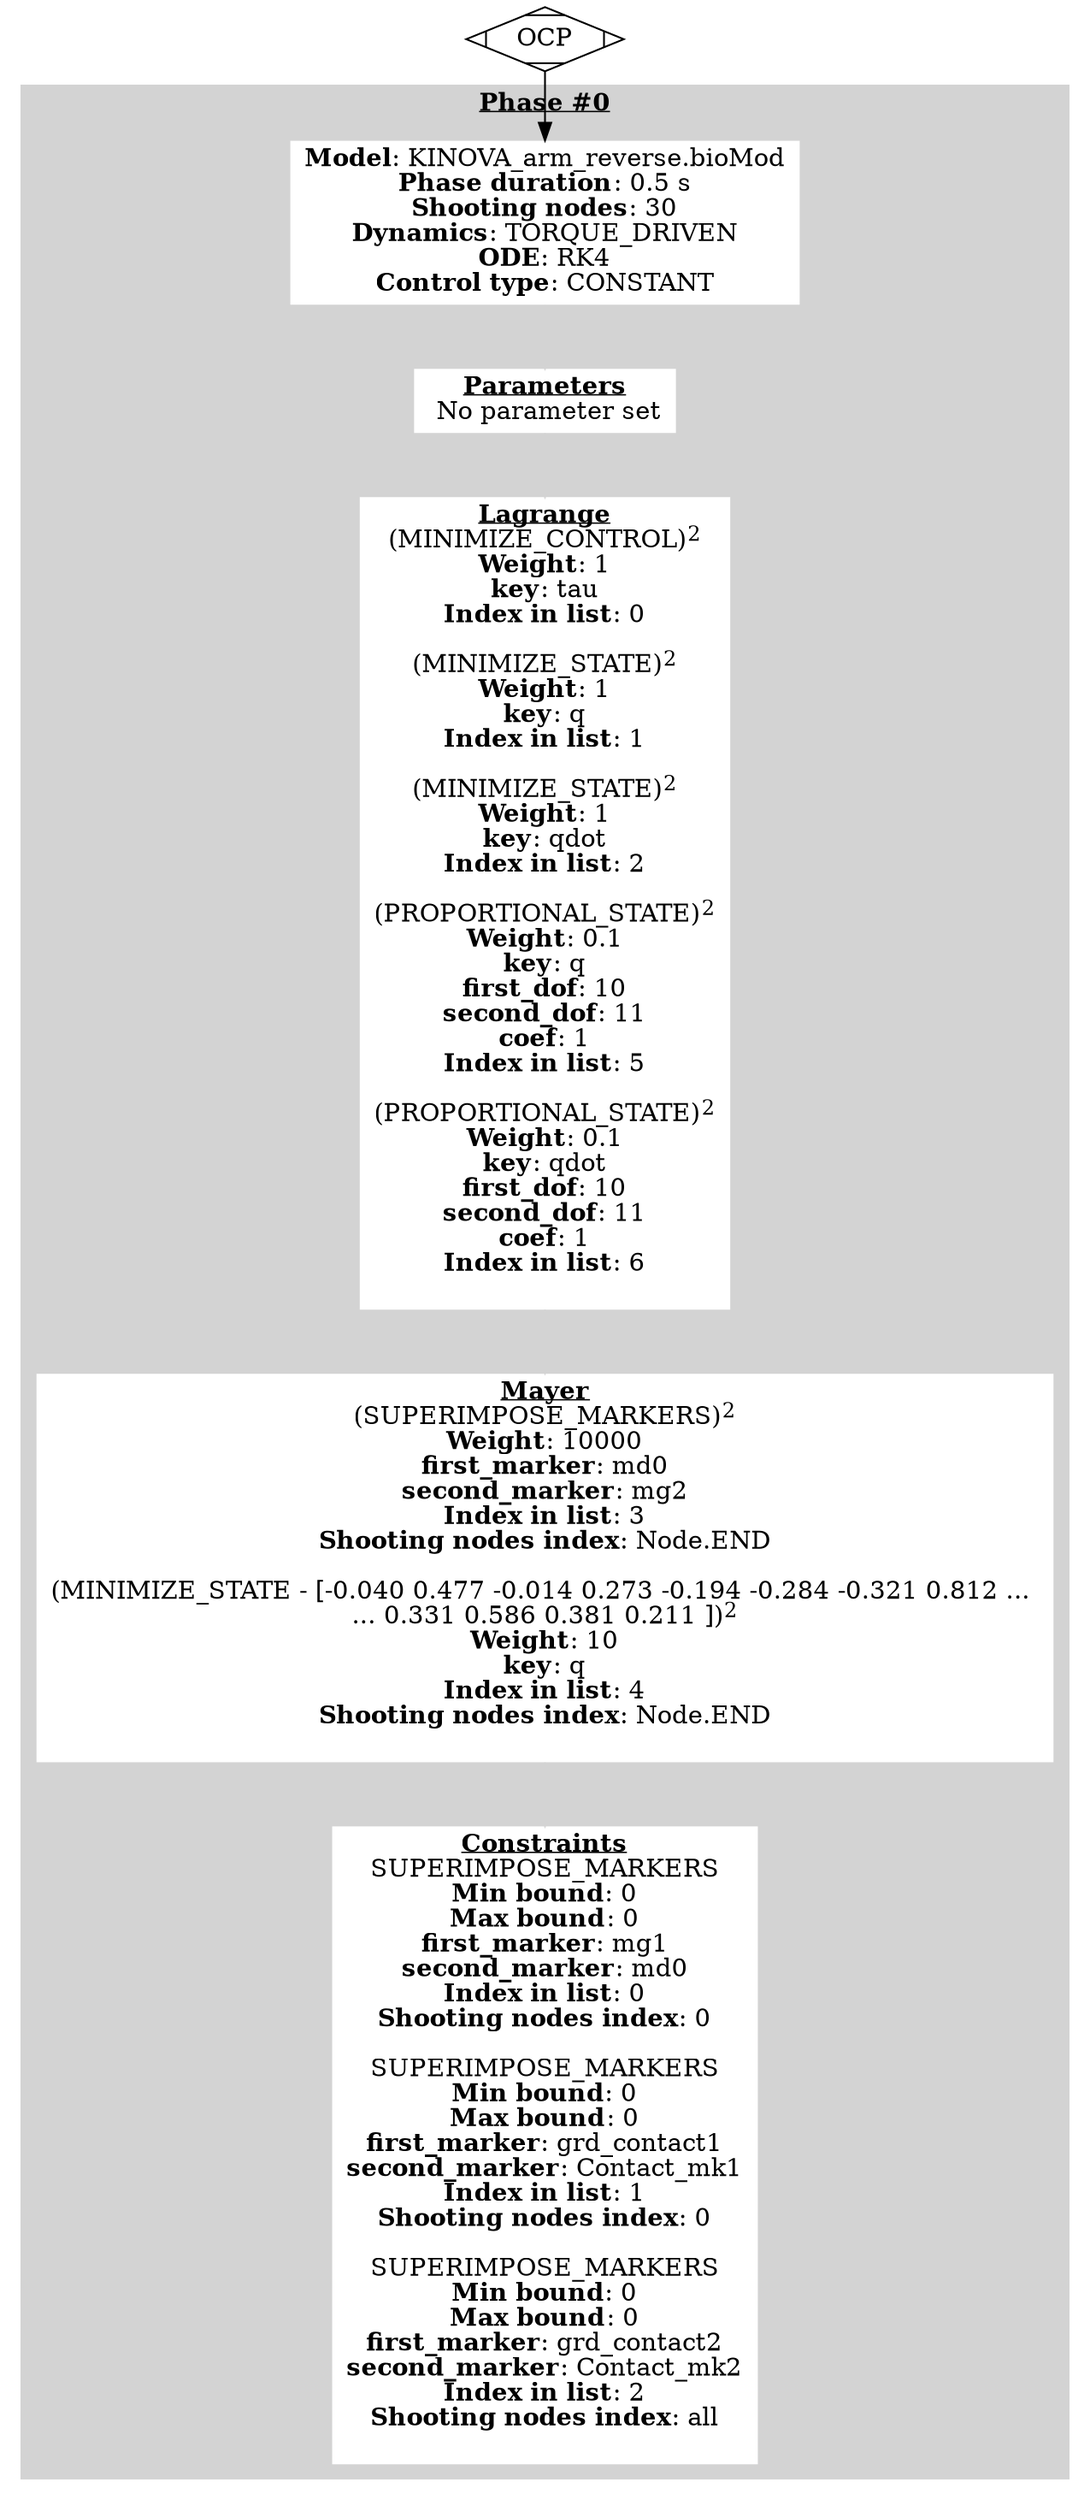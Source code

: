 digraph ocp_graph {
	node [shape=plaintext]
	OCP [shape=Mdiamond]
	subgraph cluster_0 {
		node [color=white style=filled]
		color=lightgrey style=filled
		label=<<u><b>Phase #0</b></u>>
		nlp_node_0 [label=<<b>Model</b>: KINOVA_arm_reverse.bioMod<br/><b>Phase duration</b>: 0.5 s<br/><b>Shooting nodes</b>: 30<br/><b>Dynamics</b>: TORQUE_DRIVEN<br/><b>ODE</b>: RK4<br/><b>Control type</b>: CONSTANT>]
		param_00 [label=<<u><b>Parameters</b></u><br/> No parameter set>]
		lagrange_0 [label=<<u><b>Lagrange</b></u><br/>(MINIMIZE_CONTROL)<sup>2</sup><br/><b>Weight</b>: 1<br/><b>key</b>: tau<br/><b>Index in list</b>: 0<br/><br/>(MINIMIZE_STATE)<sup>2</sup><br/><b>Weight</b>: 1<br/><b>key</b>: q<br/><b>Index in list</b>: 1<br/><br/>(MINIMIZE_STATE)<sup>2</sup><br/><b>Weight</b>: 1<br/><b>key</b>: qdot<br/><b>Index in list</b>: 2<br/><br/>(PROPORTIONAL_STATE)<sup>2</sup><br/><b>Weight</b>: 0.1<br/><b>key</b>: q<br/><b>first_dof</b>: 10<br/><b>second_dof</b>: 11<br/><b>coef</b>: 1<br/><b>Index in list</b>: 5<br/><br/>(PROPORTIONAL_STATE)<sup>2</sup><br/><b>Weight</b>: 0.1<br/><b>key</b>: qdot<br/><b>first_dof</b>: 10<br/><b>second_dof</b>: 11<br/><b>coef</b>: 1<br/><b>Index in list</b>: 6<br/><br/>>]
		mayer_node_0 [label=<<u><b>Mayer</b></u><br/>(SUPERIMPOSE_MARKERS)<sup>2</sup><br/><b>Weight</b>: 10000<br/><b>first_marker</b>: md0<br/><b>second_marker</b>: mg2<br/><b>Index in list</b>: 3<br/><b>Shooting nodes index</b>: Node.END<br/><br/>(MINIMIZE_STATE - [-0.040 0.477 -0.014 0.273 -0.194 -0.284 -0.321 0.812 ... <br/>... 0.331 0.586 0.381 0.211 ])<sup>2</sup><br/><b>Weight</b>: 10<br/><b>key</b>: q<br/><b>Index in list</b>: 4<br/><b>Shooting nodes index</b>: Node.END<br/><br/>>]
		constraints_node_0 [label=<<u><b>Constraints</b></u><br/>SUPERIMPOSE_MARKERS<br/><b>Min bound</b>: 0<br/><b>Max bound</b>: 0<br/><b>first_marker</b>: mg1<br/><b>second_marker</b>: md0<br/><b>Index in list</b>: 0<br/><b>Shooting nodes index</b>: 0<br/><br/>SUPERIMPOSE_MARKERS<br/><b>Min bound</b>: 0<br/><b>Max bound</b>: 0<br/><b>first_marker</b>: grd_contact1<br/><b>second_marker</b>: Contact_mk1<br/><b>Index in list</b>: 1<br/><b>Shooting nodes index</b>: 0<br/><br/>SUPERIMPOSE_MARKERS<br/><b>Min bound</b>: 0<br/><b>Max bound</b>: 0<br/><b>first_marker</b>: grd_contact2<br/><b>second_marker</b>: Contact_mk2<br/><b>Index in list</b>: 2<br/><b>Shooting nodes index</b>: all<br/><br/>>]
	}
	OCP -> nlp_node_0
	nlp_node_0 -> param_00 [color=lightgrey]
	param_00 -> lagrange_0 [color=lightgrey]
	lagrange_0 -> mayer_node_0 [color=lightgrey]
	mayer_node_0 -> constraints_node_0 [color=lightgrey]
	subgraph cluster_phase_transitions {
		node [color=grey style=filled]
		color=invis style=""
		label=<<u><b>Phase transitions</b></u>>
	}
}
